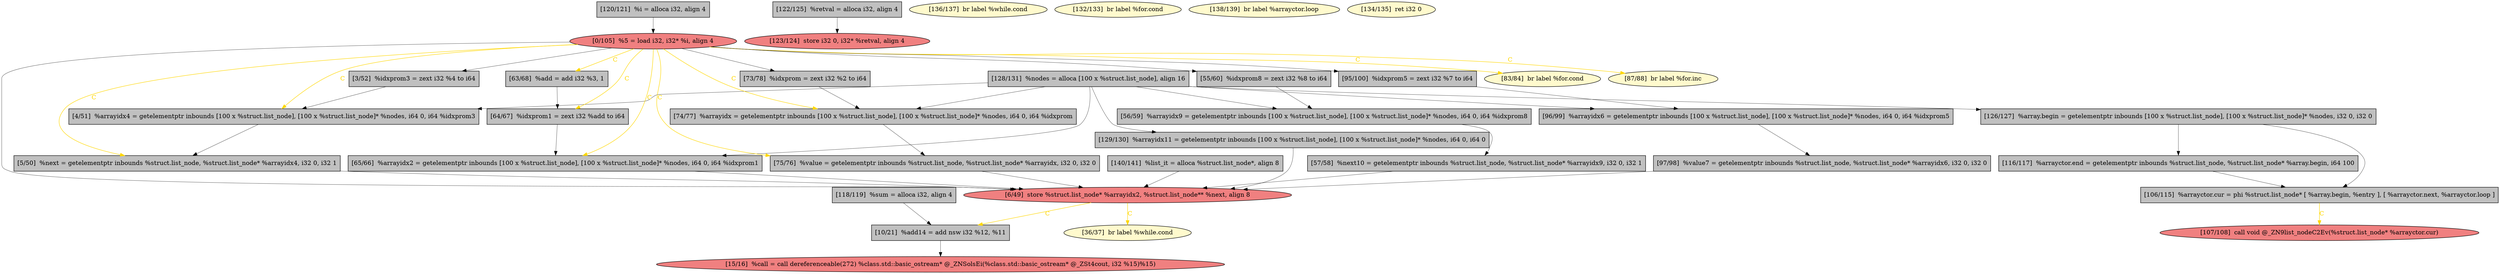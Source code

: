 
digraph G {


node193 [fillcolor=grey,label="[10/21]  %add14 = add nsw i32 %12, %11",shape=rectangle,style=filled ]
node169 [fillcolor=grey,label="[122/125]  %retval = alloca i32, align 4",shape=rectangle,style=filled ]
node165 [fillcolor=grey,label="[129/130]  %arrayidx11 = getelementptr inbounds [100 x %struct.list_node], [100 x %struct.list_node]* %nodes, i64 0, i64 0",shape=rectangle,style=filled ]
node168 [fillcolor=grey,label="[126/127]  %array.begin = getelementptr inbounds [100 x %struct.list_node], [100 x %struct.list_node]* %nodes, i32 0, i32 0",shape=rectangle,style=filled ]
node167 [fillcolor=grey,label="[116/117]  %arrayctor.end = getelementptr inbounds %struct.list_node, %struct.list_node* %array.begin, i64 100",shape=rectangle,style=filled ]
node170 [fillcolor=grey,label="[5/50]  %next = getelementptr inbounds %struct.list_node, %struct.list_node* %arrayidx4, i32 0, i32 1",shape=rectangle,style=filled ]
node163 [fillcolor=lemonchiffon,label="[136/137]  br label %while.cond",shape=ellipse,style=filled ]
node182 [fillcolor=lemonchiffon,label="[83/84]  br label %for.cond",shape=ellipse,style=filled ]
node172 [fillcolor=grey,label="[118/119]  %sum = alloca i32, align 4",shape=rectangle,style=filled ]
node160 [fillcolor=grey,label="[128/131]  %nodes = alloca [100 x %struct.list_node], align 16",shape=rectangle,style=filled ]
node180 [fillcolor=grey,label="[65/66]  %arrayidx2 = getelementptr inbounds [100 x %struct.list_node], [100 x %struct.list_node]* %nodes, i64 0, i64 %idxprom1",shape=rectangle,style=filled ]
node192 [fillcolor=grey,label="[4/51]  %arrayidx4 = getelementptr inbounds [100 x %struct.list_node], [100 x %struct.list_node]* %nodes, i64 0, i64 %idxprom3",shape=rectangle,style=filled ]
node166 [fillcolor=grey,label="[63/68]  %add = add i32 %3, 1",shape=rectangle,style=filled ]
node164 [fillcolor=lightcoral,label="[0/105]  %5 = load i32, i32* %i, align 4",shape=ellipse,style=filled ]
node174 [fillcolor=grey,label="[120/121]  %i = alloca i32, align 4",shape=rectangle,style=filled ]
node187 [fillcolor=lemonchiffon,label="[36/37]  br label %while.cond",shape=ellipse,style=filled ]
node157 [fillcolor=lemonchiffon,label="[132/133]  br label %for.cond",shape=ellipse,style=filled ]
node186 [fillcolor=grey,label="[75/76]  %value = getelementptr inbounds %struct.list_node, %struct.list_node* %arrayidx, i32 0, i32 0",shape=rectangle,style=filled ]
node158 [fillcolor=lightcoral,label="[123/124]  store i32 0, i32* %retval, align 4",shape=ellipse,style=filled ]
node171 [fillcolor=grey,label="[106/115]  %arrayctor.cur = phi %struct.list_node* [ %array.begin, %entry ], [ %arrayctor.next, %arrayctor.loop ]",shape=rectangle,style=filled ]
node161 [fillcolor=lemonchiffon,label="[138/139]  br label %arrayctor.loop",shape=ellipse,style=filled ]
node191 [fillcolor=grey,label="[57/58]  %next10 = getelementptr inbounds %struct.list_node, %struct.list_node* %arrayidx9, i32 0, i32 1",shape=rectangle,style=filled ]
node162 [fillcolor=lightcoral,label="[107/108]  call void @_ZN9list_nodeC2Ev(%struct.list_node* %arrayctor.cur)",shape=ellipse,style=filled ]
node173 [fillcolor=grey,label="[3/52]  %idxprom3 = zext i32 %4 to i64",shape=rectangle,style=filled ]
node175 [fillcolor=grey,label="[56/59]  %arrayidx9 = getelementptr inbounds [100 x %struct.list_node], [100 x %struct.list_node]* %nodes, i64 0, i64 %idxprom8",shape=rectangle,style=filled ]
node176 [fillcolor=lemonchiffon,label="[134/135]  ret i32 0",shape=ellipse,style=filled ]
node183 [fillcolor=grey,label="[73/78]  %idxprom = zext i32 %2 to i64",shape=rectangle,style=filled ]
node184 [fillcolor=lemonchiffon,label="[87/88]  br label %for.inc",shape=ellipse,style=filled ]
node177 [fillcolor=grey,label="[95/100]  %idxprom5 = zext i32 %7 to i64",shape=rectangle,style=filled ]
node178 [fillcolor=grey,label="[140/141]  %list_it = alloca %struct.list_node*, align 8",shape=rectangle,style=filled ]
node179 [fillcolor=grey,label="[96/99]  %arrayidx6 = getelementptr inbounds [100 x %struct.list_node], [100 x %struct.list_node]* %nodes, i64 0, i64 %idxprom5",shape=rectangle,style=filled ]
node181 [fillcolor=grey,label="[97/98]  %value7 = getelementptr inbounds %struct.list_node, %struct.list_node* %arrayidx6, i32 0, i32 0",shape=rectangle,style=filled ]
node185 [fillcolor=grey,label="[74/77]  %arrayidx = getelementptr inbounds [100 x %struct.list_node], [100 x %struct.list_node]* %nodes, i64 0, i64 %idxprom",shape=rectangle,style=filled ]
node188 [fillcolor=grey,label="[64/67]  %idxprom1 = zext i32 %add to i64",shape=rectangle,style=filled ]
node189 [fillcolor=lightcoral,label="[15/16]  %call = call dereferenceable(272) %class.std::basic_ostream* @_ZNSolsEi(%class.std::basic_ostream* @_ZSt4cout, i32 %15)%15)",shape=ellipse,style=filled ]
node159 [fillcolor=lightcoral,label="[6/49]  store %struct.list_node* %arrayidx2, %struct.list_node** %next, align 8",shape=ellipse,style=filled ]
node190 [fillcolor=grey,label="[55/60]  %idxprom8 = zext i32 %8 to i64",shape=rectangle,style=filled ]

node179->node181 [style=solid,color=black,label="",penwidth=0.5,fontcolor=black ]
node178->node159 [style=solid,color=black,label="",penwidth=0.5,fontcolor=black ]
node160->node192 [style=solid,color=black,label="",penwidth=0.5,fontcolor=black ]
node172->node193 [style=solid,color=black,label="",penwidth=0.5,fontcolor=black ]
node185->node186 [style=solid,color=black,label="",penwidth=0.5,fontcolor=black ]
node169->node158 [style=solid,color=black,label="",penwidth=0.5,fontcolor=black ]
node160->node180 [style=solid,color=black,label="",penwidth=0.5,fontcolor=black ]
node159->node187 [style=solid,color=gold,label="C",penwidth=1.0,fontcolor=gold ]
node164->node159 [style=solid,color=black,label="",penwidth=0.5,fontcolor=black ]
node164->node185 [style=solid,color=gold,label="C",penwidth=1.0,fontcolor=gold ]
node173->node192 [style=solid,color=black,label="",penwidth=0.5,fontcolor=black ]
node164->node190 [style=solid,color=black,label="",penwidth=0.5,fontcolor=black ]
node171->node162 [style=solid,color=gold,label="C",penwidth=1.0,fontcolor=gold ]
node160->node179 [style=solid,color=black,label="",penwidth=0.5,fontcolor=black ]
node164->node166 [style=solid,color=gold,label="C",penwidth=1.0,fontcolor=gold ]
node164->node192 [style=solid,color=gold,label="C",penwidth=1.0,fontcolor=gold ]
node165->node159 [style=solid,color=black,label="",penwidth=0.5,fontcolor=black ]
node183->node185 [style=solid,color=black,label="",penwidth=0.5,fontcolor=black ]
node160->node175 [style=solid,color=black,label="",penwidth=0.5,fontcolor=black ]
node170->node159 [style=solid,color=black,label="",penwidth=0.5,fontcolor=black ]
node186->node159 [style=solid,color=black,label="",penwidth=0.5,fontcolor=black ]
node166->node188 [style=solid,color=black,label="",penwidth=0.5,fontcolor=black ]
node192->node170 [style=solid,color=black,label="",penwidth=0.5,fontcolor=black ]
node160->node185 [style=solid,color=black,label="",penwidth=0.5,fontcolor=black ]
node190->node175 [style=solid,color=black,label="",penwidth=0.5,fontcolor=black ]
node164->node173 [style=solid,color=black,label="",penwidth=0.5,fontcolor=black ]
node168->node167 [style=solid,color=black,label="",penwidth=0.5,fontcolor=black ]
node160->node168 [style=solid,color=black,label="",penwidth=0.5,fontcolor=black ]
node164->node188 [style=solid,color=gold,label="C",penwidth=1.0,fontcolor=gold ]
node191->node159 [style=solid,color=black,label="",penwidth=0.5,fontcolor=black ]
node180->node159 [style=solid,color=black,label="",penwidth=0.5,fontcolor=black ]
node164->node186 [style=solid,color=gold,label="C",penwidth=1.0,fontcolor=gold ]
node164->node183 [style=solid,color=black,label="",penwidth=0.5,fontcolor=black ]
node167->node171 [style=solid,color=black,label="",penwidth=0.5,fontcolor=black ]
node174->node164 [style=solid,color=black,label="",penwidth=0.5,fontcolor=black ]
node159->node193 [style=solid,color=gold,label="C",penwidth=1.0,fontcolor=gold ]
node164->node177 [style=solid,color=black,label="",penwidth=0.5,fontcolor=black ]
node188->node180 [style=solid,color=black,label="",penwidth=0.5,fontcolor=black ]
node164->node184 [style=solid,color=gold,label="C",penwidth=1.0,fontcolor=gold ]
node168->node171 [style=solid,color=black,label="",penwidth=0.5,fontcolor=black ]
node164->node180 [style=solid,color=gold,label="C",penwidth=1.0,fontcolor=gold ]
node164->node170 [style=solid,color=gold,label="C",penwidth=1.0,fontcolor=gold ]
node160->node165 [style=solid,color=black,label="",penwidth=0.5,fontcolor=black ]
node177->node179 [style=solid,color=black,label="",penwidth=0.5,fontcolor=black ]
node181->node159 [style=solid,color=black,label="",penwidth=0.5,fontcolor=black ]
node164->node182 [style=solid,color=gold,label="C",penwidth=1.0,fontcolor=gold ]
node193->node189 [style=solid,color=black,label="",penwidth=0.5,fontcolor=black ]
node175->node191 [style=solid,color=black,label="",penwidth=0.5,fontcolor=black ]


}

